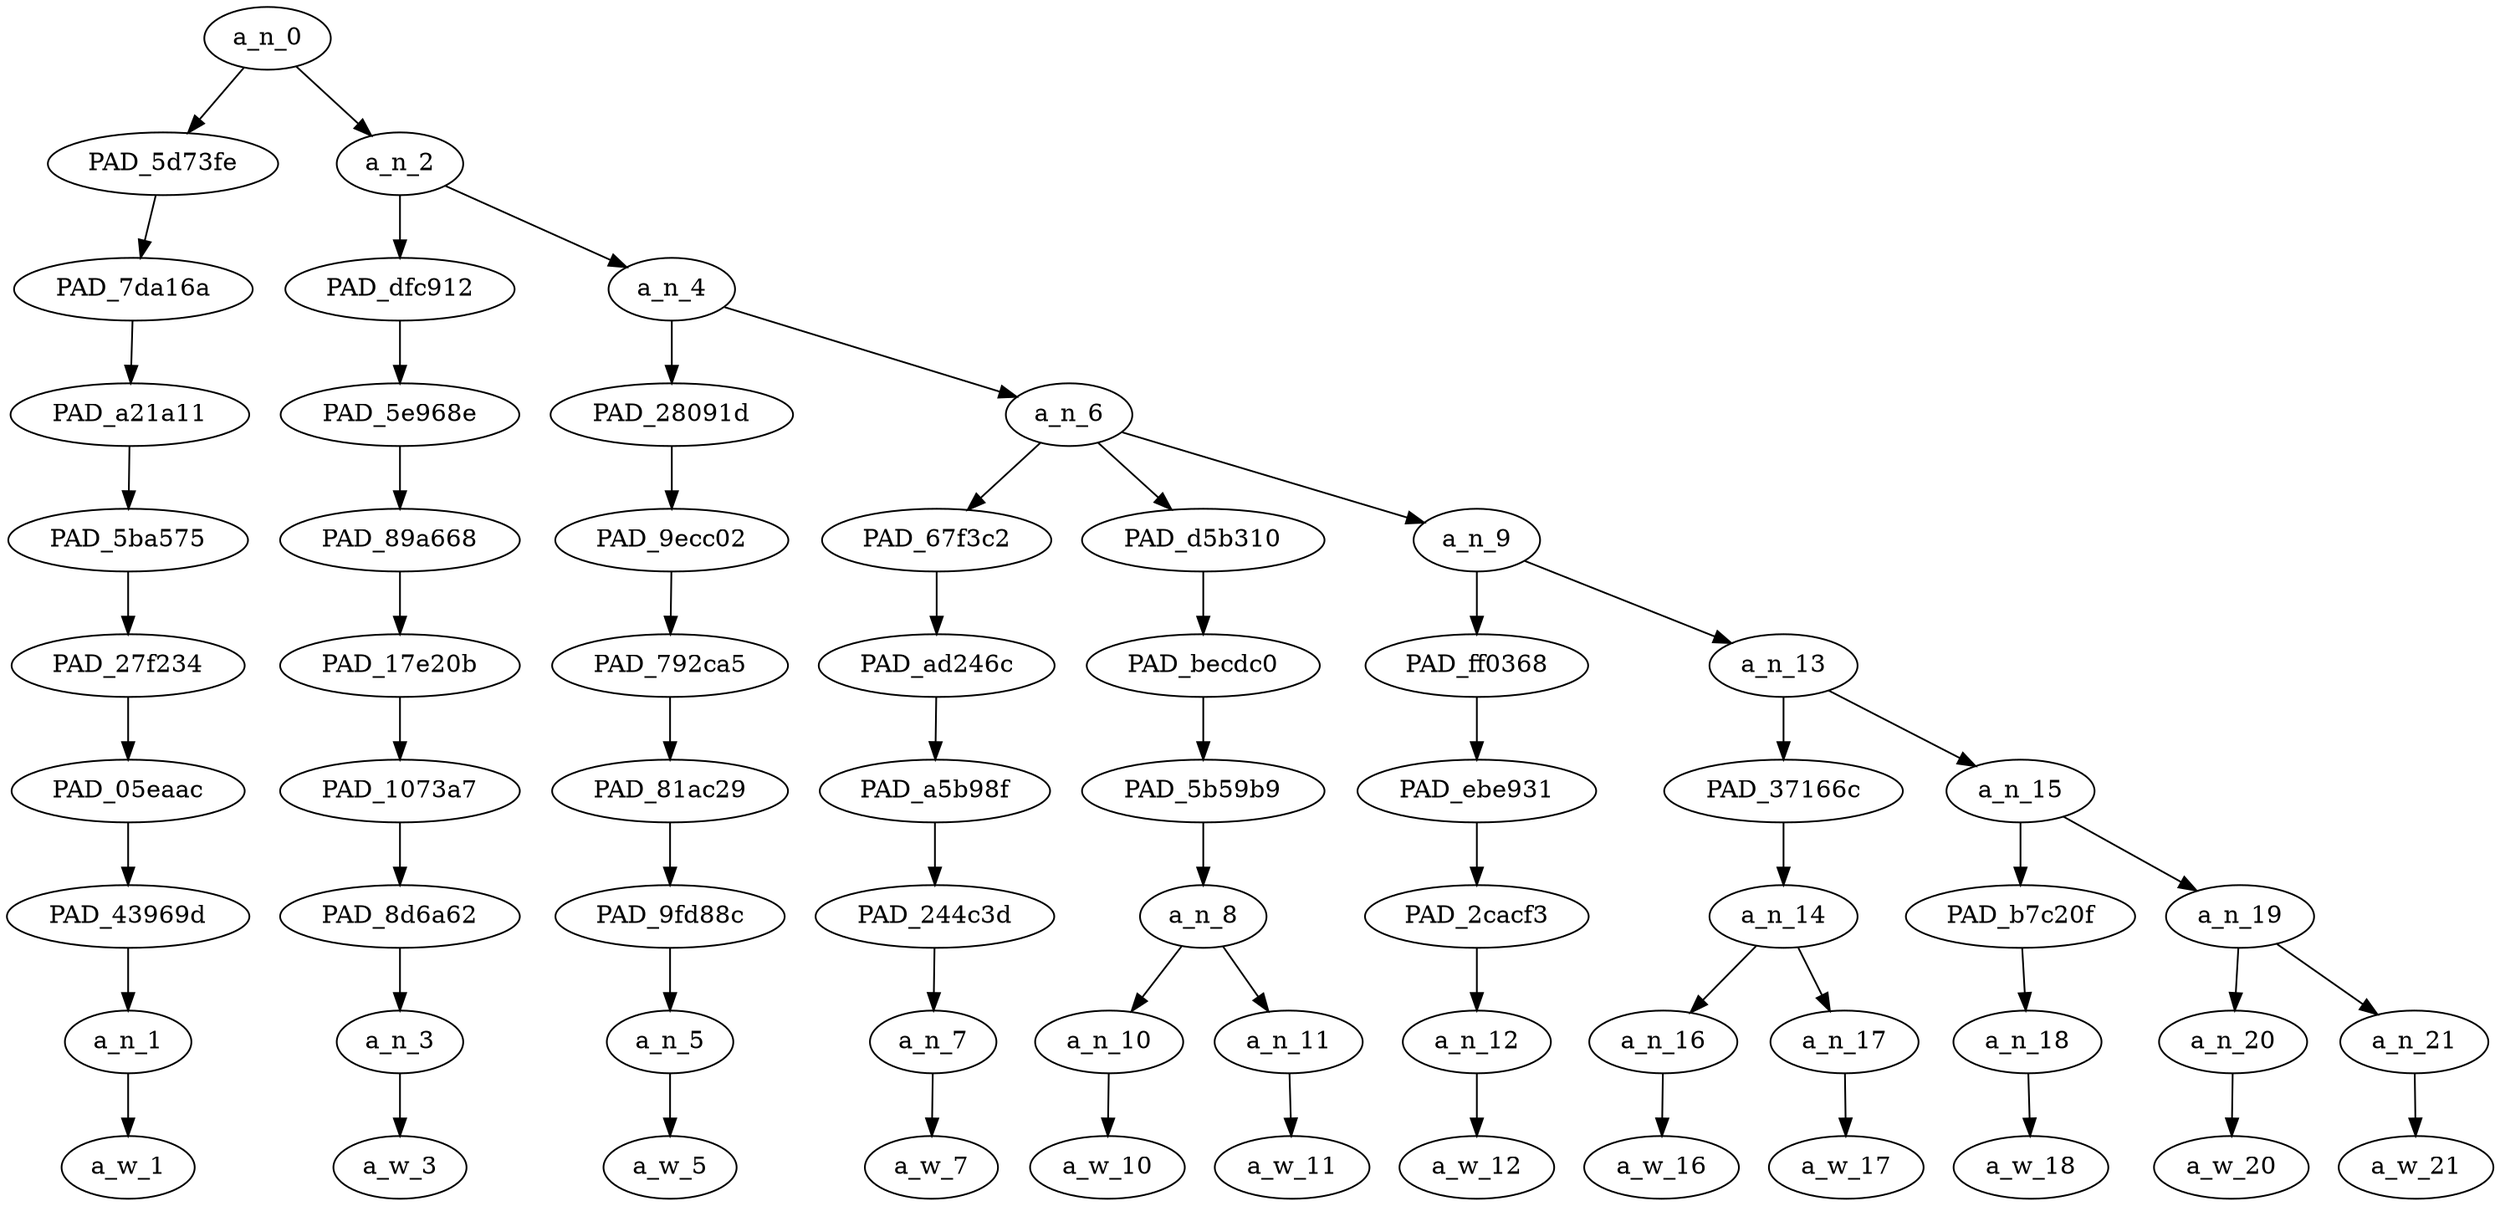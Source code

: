 strict digraph "" {
	a_n_0	[div_dir=1,
		index=0,
		level=9,
		pos="1.1171875,9!",
		text_span="[0, 1, 2, 3, 4, 5, 6, 7, 8, 9, 10, 11]",
		value=1.00000001];
	PAD_5d73fe	[div_dir=1,
		index=0,
		level=8,
		pos="0.0,8!",
		text_span="[0]",
		value=0.05569278];
	a_n_0 -> PAD_5d73fe;
	a_n_2	[div_dir=1,
		index=1,
		level=8,
		pos="2.234375,8!",
		text_span="[1, 2, 3, 4, 5, 6, 7, 8, 9, 10, 11]",
		value=0.94306676];
	a_n_0 -> a_n_2;
	PAD_7da16a	[div_dir=1,
		index=0,
		level=7,
		pos="0.0,7!",
		text_span="[0]",
		value=0.05569278];
	PAD_5d73fe -> PAD_7da16a;
	PAD_a21a11	[div_dir=1,
		index=0,
		level=6,
		pos="0.0,6!",
		text_span="[0]",
		value=0.05569278];
	PAD_7da16a -> PAD_a21a11;
	PAD_5ba575	[div_dir=1,
		index=0,
		level=5,
		pos="0.0,5!",
		text_span="[0]",
		value=0.05569278];
	PAD_a21a11 -> PAD_5ba575;
	PAD_27f234	[div_dir=1,
		index=0,
		level=4,
		pos="0.0,4!",
		text_span="[0]",
		value=0.05569278];
	PAD_5ba575 -> PAD_27f234;
	PAD_05eaac	[div_dir=1,
		index=0,
		level=3,
		pos="0.0,3!",
		text_span="[0]",
		value=0.05569278];
	PAD_27f234 -> PAD_05eaac;
	PAD_43969d	[div_dir=1,
		index=0,
		level=2,
		pos="0.0,2!",
		text_span="[0]",
		value=0.05569278];
	PAD_05eaac -> PAD_43969d;
	a_n_1	[div_dir=1,
		index=0,
		level=1,
		pos="0.0,1!",
		text_span="[0]",
		value=0.05569278];
	PAD_43969d -> a_n_1;
	a_w_1	[div_dir=0,
		index=0,
		level=0,
		pos="0,0!",
		text_span="[0]",
		value=they];
	a_n_1 -> a_w_1;
	PAD_dfc912	[div_dir=1,
		index=1,
		level=7,
		pos="1.0,7!",
		text_span="[1]",
		value=0.05235955];
	a_n_2 -> PAD_dfc912;
	a_n_4	[div_dir=1,
		index=2,
		level=7,
		pos="3.46875,7!",
		text_span="[2, 3, 4, 5, 6, 7, 8, 9, 10, 11]",
		value=0.88954779];
	a_n_2 -> a_n_4;
	PAD_5e968e	[div_dir=1,
		index=1,
		level=6,
		pos="1.0,6!",
		text_span="[1]",
		value=0.05235955];
	PAD_dfc912 -> PAD_5e968e;
	PAD_89a668	[div_dir=1,
		index=1,
		level=5,
		pos="1.0,5!",
		text_span="[1]",
		value=0.05235955];
	PAD_5e968e -> PAD_89a668;
	PAD_17e20b	[div_dir=1,
		index=1,
		level=4,
		pos="1.0,4!",
		text_span="[1]",
		value=0.05235955];
	PAD_89a668 -> PAD_17e20b;
	PAD_1073a7	[div_dir=1,
		index=1,
		level=3,
		pos="1.0,3!",
		text_span="[1]",
		value=0.05235955];
	PAD_17e20b -> PAD_1073a7;
	PAD_8d6a62	[div_dir=1,
		index=1,
		level=2,
		pos="1.0,2!",
		text_span="[1]",
		value=0.05235955];
	PAD_1073a7 -> PAD_8d6a62;
	a_n_3	[div_dir=1,
		index=1,
		level=1,
		pos="1.0,1!",
		text_span="[1]",
		value=0.05235955];
	PAD_8d6a62 -> a_n_3;
	a_w_3	[div_dir=0,
		index=1,
		level=0,
		pos="1,0!",
		text_span="[1]",
		value=should];
	a_n_3 -> a_w_3;
	PAD_28091d	[div_dir=-1,
		index=2,
		level=6,
		pos="2.0,6!",
		text_span="[2]",
		value=0.05077433];
	a_n_4 -> PAD_28091d;
	a_n_6	[div_dir=1,
		index=3,
		level=6,
		pos="4.9375,6!",
		text_span="[3, 4, 5, 6, 7, 8, 9, 10, 11]",
		value=0.83761242];
	a_n_4 -> a_n_6;
	PAD_9ecc02	[div_dir=-1,
		index=2,
		level=5,
		pos="2.0,5!",
		text_span="[2]",
		value=0.05077433];
	PAD_28091d -> PAD_9ecc02;
	PAD_792ca5	[div_dir=-1,
		index=2,
		level=4,
		pos="2.0,4!",
		text_span="[2]",
		value=0.05077433];
	PAD_9ecc02 -> PAD_792ca5;
	PAD_81ac29	[div_dir=-1,
		index=2,
		level=3,
		pos="2.0,3!",
		text_span="[2]",
		value=0.05077433];
	PAD_792ca5 -> PAD_81ac29;
	PAD_9fd88c	[div_dir=-1,
		index=2,
		level=2,
		pos="2.0,2!",
		text_span="[2]",
		value=0.05077433];
	PAD_81ac29 -> PAD_9fd88c;
	a_n_5	[div_dir=-1,
		index=2,
		level=1,
		pos="2.0,1!",
		text_span="[2]",
		value=0.05077433];
	PAD_9fd88c -> a_n_5;
	a_w_5	[div_dir=0,
		index=2,
		level=0,
		pos="2,0!",
		text_span="[2]",
		value=have];
	a_n_5 -> a_w_5;
	PAD_67f3c2	[div_dir=1,
		index=3,
		level=5,
		pos="3.0,5!",
		text_span="[3]",
		value=0.06414410];
	a_n_6 -> PAD_67f3c2;
	PAD_d5b310	[div_dir=1,
		index=4,
		level=5,
		pos="4.5,5!",
		text_span="[4, 5]",
		value=0.43367676];
	a_n_6 -> PAD_d5b310;
	a_n_9	[div_dir=1,
		index=5,
		level=5,
		pos="7.3125,5!",
		text_span="[6, 7, 8, 9, 10, 11]",
		value=0.33855729];
	a_n_6 -> a_n_9;
	PAD_ad246c	[div_dir=1,
		index=3,
		level=4,
		pos="3.0,4!",
		text_span="[3]",
		value=0.06414410];
	PAD_67f3c2 -> PAD_ad246c;
	PAD_a5b98f	[div_dir=1,
		index=3,
		level=3,
		pos="3.0,3!",
		text_span="[3]",
		value=0.06414410];
	PAD_ad246c -> PAD_a5b98f;
	PAD_244c3d	[div_dir=1,
		index=3,
		level=2,
		pos="3.0,2!",
		text_span="[3]",
		value=0.06414410];
	PAD_a5b98f -> PAD_244c3d;
	a_n_7	[div_dir=1,
		index=3,
		level=1,
		pos="3.0,1!",
		text_span="[3]",
		value=0.06414410];
	PAD_244c3d -> a_n_7;
	a_w_7	[div_dir=0,
		index=3,
		level=0,
		pos="3,0!",
		text_span="[3]",
		value=put];
	a_n_7 -> a_w_7;
	PAD_becdc0	[div_dir=1,
		index=4,
		level=4,
		pos="4.5,4!",
		text_span="[4, 5]",
		value=0.43367676];
	PAD_d5b310 -> PAD_becdc0;
	PAD_5b59b9	[div_dir=1,
		index=4,
		level=3,
		pos="4.5,3!",
		text_span="[4, 5]",
		value=0.43367676];
	PAD_becdc0 -> PAD_5b59b9;
	a_n_8	[div_dir=1,
		index=4,
		level=2,
		pos="4.5,2!",
		text_span="[4, 5]",
		value=0.43367676];
	PAD_5b59b9 -> a_n_8;
	a_n_10	[div_dir=1,
		index=4,
		level=1,
		pos="4.0,1!",
		text_span="[4]",
		value=0.08746358];
	a_n_8 -> a_n_10;
	a_n_11	[div_dir=1,
		index=5,
		level=1,
		pos="5.0,1!",
		text_span="[5]",
		value=0.34446405];
	a_n_8 -> a_n_11;
	a_w_10	[div_dir=0,
		index=4,
		level=0,
		pos="4,0!",
		text_span="[4]",
		value=this];
	a_n_10 -> a_w_10;
	a_w_11	[div_dir=0,
		index=5,
		level=0,
		pos="5,0!",
		text_span="[5]",
		value=nigger];
	a_n_11 -> a_w_11;
	PAD_ff0368	[div_dir=-1,
		index=5,
		level=4,
		pos="6.0,4!",
		text_span="[6]",
		value=0.06244991];
	a_n_9 -> PAD_ff0368;
	a_n_13	[div_dir=1,
		index=6,
		level=4,
		pos="8.625,4!",
		text_span="[7, 8, 9, 10, 11]",
		value=0.27582988];
	a_n_9 -> a_n_13;
	PAD_ebe931	[div_dir=-1,
		index=5,
		level=3,
		pos="6.0,3!",
		text_span="[6]",
		value=0.06244991];
	PAD_ff0368 -> PAD_ebe931;
	PAD_2cacf3	[div_dir=-1,
		index=5,
		level=2,
		pos="6.0,2!",
		text_span="[6]",
		value=0.06244991];
	PAD_ebe931 -> PAD_2cacf3;
	a_n_12	[div_dir=-1,
		index=6,
		level=1,
		pos="6.0,1!",
		text_span="[6]",
		value=0.06244991];
	PAD_2cacf3 -> a_n_12;
	a_w_12	[div_dir=0,
		index=6,
		level=0,
		pos="6,0!",
		text_span="[6]",
		value=at];
	a_n_12 -> a_w_12;
	PAD_37166c	[div_dir=1,
		index=6,
		level=3,
		pos="7.5,3!",
		text_span="[7, 8]",
		value=0.09843149];
	a_n_13 -> PAD_37166c;
	a_n_15	[div_dir=1,
		index=7,
		level=3,
		pos="9.75,3!",
		text_span="[9, 10, 11]",
		value=0.17709146];
	a_n_13 -> a_n_15;
	a_n_14	[div_dir=1,
		index=6,
		level=2,
		pos="7.5,2!",
		text_span="[7, 8]",
		value=0.09843149];
	PAD_37166c -> a_n_14;
	a_n_16	[div_dir=-1,
		index=7,
		level=1,
		pos="7.0,1!",
		text_span="[7]",
		value=0.04536882];
	a_n_14 -> a_n_16;
	a_n_17	[div_dir=1,
		index=8,
		level=1,
		pos="8.0,1!",
		text_span="[8]",
		value=0.05300515];
	a_n_14 -> a_n_17;
	a_w_16	[div_dir=0,
		index=7,
		level=0,
		pos="7,0!",
		text_span="[7]",
		value=the];
	a_n_16 -> a_w_16;
	a_w_17	[div_dir=0,
		index=8,
		level=0,
		pos="8,0!",
		text_span="[8]",
		value=back];
	a_n_17 -> a_w_17;
	PAD_b7c20f	[div_dir=1,
		index=7,
		level=2,
		pos="9.0,2!",
		text_span="[9]",
		value=0.04030589];
	a_n_15 -> PAD_b7c20f;
	a_n_19	[div_dir=1,
		index=8,
		level=2,
		pos="10.5,2!",
		text_span="[10, 11]",
		value=0.13643513];
	a_n_15 -> a_n_19;
	a_n_18	[div_dir=1,
		index=9,
		level=1,
		pos="9.0,1!",
		text_span="[9]",
		value=0.04030589];
	PAD_b7c20f -> a_n_18;
	a_w_18	[div_dir=0,
		index=9,
		level=0,
		pos="9,0!",
		text_span="[9]",
		value=of];
	a_n_18 -> a_w_18;
	a_n_20	[div_dir=-1,
		index=10,
		level=1,
		pos="10.0,1!",
		text_span="[10]",
		value=0.05086296];
	a_n_19 -> a_n_20;
	a_n_21	[div_dir=1,
		index=11,
		level=1,
		pos="11.0,1!",
		text_span="[11]",
		value=0.08526481];
	a_n_19 -> a_n_21;
	a_w_20	[div_dir=0,
		index=10,
		level=0,
		pos="10,0!",
		text_span="[10]",
		value=the1];
	a_n_20 -> a_w_20;
	a_w_21	[div_dir=0,
		index=11,
		level=0,
		pos="11,0!",
		text_span="[11]",
		value=plane];
	a_n_21 -> a_w_21;
}
